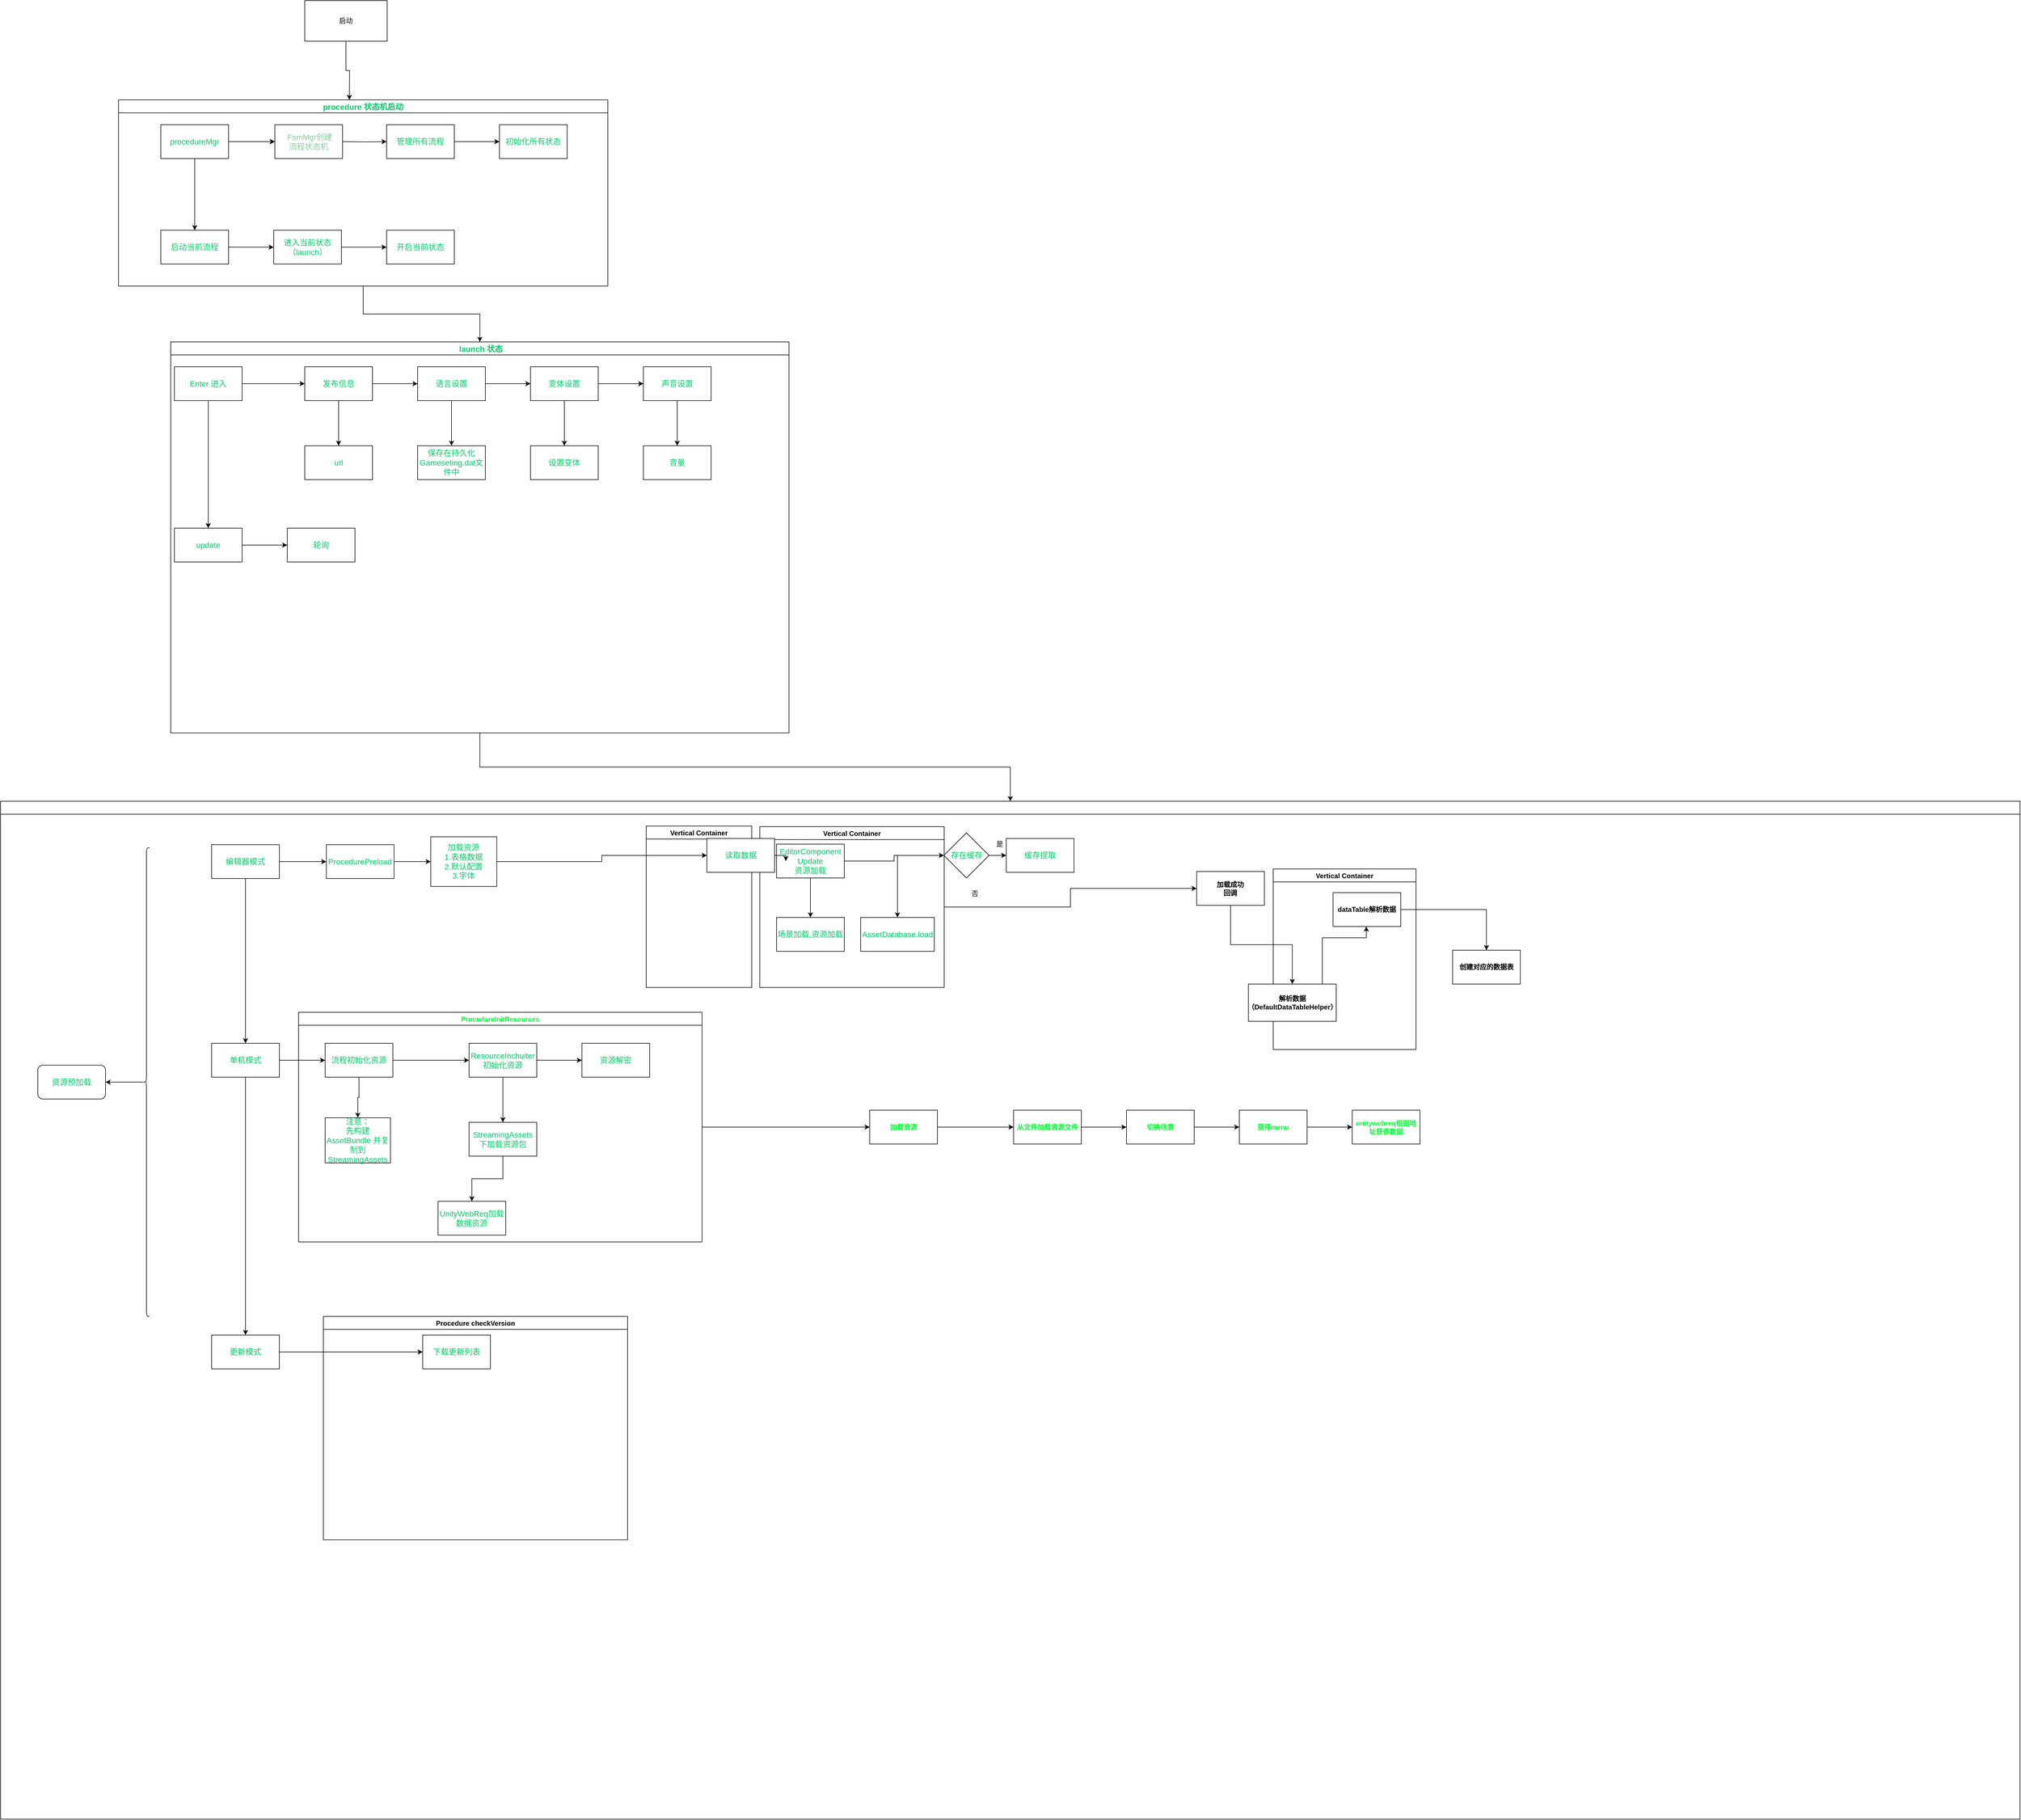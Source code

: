 <mxfile version="17.4.5" type="github">
  <diagram id="7TpPgldkTkO0zqsgpUo0" name="Page-1">
    <mxGraphModel dx="2249" dy="794" grid="1" gridSize="11" guides="1" tooltips="1" connect="1" arrows="1" fold="1" page="1" pageScale="1" pageWidth="827" pageHeight="1169" math="0" shadow="0">
      <root>
        <mxCell id="0" />
        <mxCell id="1" parent="0" />
        <mxCell id="_-COGv22CjztJWk0gib3-22" value="&lt;span style=&quot;color: rgb(131 , 206 , 154)&quot;&gt;&amp;nbsp;FsmMgr创建&lt;br&gt;流程状态机&lt;/span&gt;" style="whiteSpace=wrap;html=1;fontSize=14;fontColor=#00CC66;" parent="1" vertex="1">
          <mxGeometry x="431" y="363" width="120" height="60" as="geometry" />
        </mxCell>
        <mxCell id="_-COGv22CjztJWk0gib3-4" value="" style="edgeStyle=orthogonalEdgeStyle;rounded=0;orthogonalLoop=1;jettySize=auto;html=1;" parent="1" source="_-COGv22CjztJWk0gib3-1" edge="1">
          <mxGeometry relative="1" as="geometry">
            <mxPoint x="563" y="319" as="targetPoint" />
          </mxGeometry>
        </mxCell>
        <mxCell id="_-COGv22CjztJWk0gib3-1" value="启动&lt;br&gt;" style="whiteSpace=wrap;html=1;container=1;" parent="1" vertex="1">
          <mxGeometry x="484" y="143" width="146" height="72" as="geometry">
            <mxRectangle x="360" y="170" width="55" height="22" as="alternateBounds" />
          </mxGeometry>
        </mxCell>
        <mxCell id="_-COGv22CjztJWk0gib3-29" value="" style="edgeStyle=orthogonalEdgeStyle;rounded=0;orthogonalLoop=1;jettySize=auto;html=1;fontSize=14;fontColor=#00CC66;" parent="1" source="_-COGv22CjztJWk0gib3-5" target="_-COGv22CjztJWk0gib3-28" edge="1">
          <mxGeometry relative="1" as="geometry" />
        </mxCell>
        <mxCell id="_-COGv22CjztJWk0gib3-23" value="" style="edgeStyle=orthogonalEdgeStyle;rounded=0;orthogonalLoop=1;jettySize=auto;html=1;fontSize=14;fontColor=#00CC66;" parent="1" source="_-COGv22CjztJWk0gib3-19" target="_-COGv22CjztJWk0gib3-22" edge="1">
          <mxGeometry relative="1" as="geometry" />
        </mxCell>
        <mxCell id="_-COGv22CjztJWk0gib3-33" value="" style="edgeStyle=orthogonalEdgeStyle;rounded=0;orthogonalLoop=1;jettySize=auto;html=1;fontSize=14;fontColor=#00CC66;" parent="1" source="_-COGv22CjztJWk0gib3-19" edge="1">
          <mxGeometry relative="1" as="geometry">
            <mxPoint x="431" y="393" as="targetPoint" />
          </mxGeometry>
        </mxCell>
        <mxCell id="_-COGv22CjztJWk0gib3-94" value="" style="edgeStyle=orthogonalEdgeStyle;rounded=0;orthogonalLoop=1;jettySize=auto;html=1;fontSize=14;fontColor=#00CC66;" parent="1" source="_-COGv22CjztJWk0gib3-28" target="_-COGv22CjztJWk0gib3-82" edge="1">
          <mxGeometry relative="1" as="geometry" />
        </mxCell>
        <mxCell id="_-COGv22CjztJWk0gib3-28" value=" launch 状态" style="swimlane;fontColor=#00CC66;fontSize=14;" parent="1" vertex="1">
          <mxGeometry x="246.5" y="748" width="1095.5" height="693" as="geometry">
            <mxRectangle x="246.5" y="748" width="110" height="23" as="alternateBounds" />
          </mxGeometry>
        </mxCell>
        <mxCell id="_-COGv22CjztJWk0gib3-47" value="" style="edgeStyle=orthogonalEdgeStyle;rounded=0;orthogonalLoop=1;jettySize=auto;html=1;fontSize=14;fontColor=#00CC66;" parent="_-COGv22CjztJWk0gib3-28" source="_-COGv22CjztJWk0gib3-45" target="_-COGv22CjztJWk0gib3-46" edge="1">
          <mxGeometry relative="1" as="geometry" />
        </mxCell>
        <mxCell id="_-COGv22CjztJWk0gib3-79" value="" style="edgeStyle=orthogonalEdgeStyle;rounded=0;orthogonalLoop=1;jettySize=auto;html=1;fontSize=14;fontColor=#00CC66;" parent="_-COGv22CjztJWk0gib3-28" source="_-COGv22CjztJWk0gib3-45" target="_-COGv22CjztJWk0gib3-78" edge="1">
          <mxGeometry relative="1" as="geometry" />
        </mxCell>
        <mxCell id="_-COGv22CjztJWk0gib3-45" value="Enter 进入&lt;br&gt;" style="whiteSpace=wrap;html=1;fontSize=14;fontColor=#00CC66;" parent="_-COGv22CjztJWk0gib3-28" vertex="1">
          <mxGeometry x="6.5" y="44" width="120" height="60" as="geometry" />
        </mxCell>
        <mxCell id="_-COGv22CjztJWk0gib3-52" value="" style="edgeStyle=orthogonalEdgeStyle;rounded=0;orthogonalLoop=1;jettySize=auto;html=1;fontSize=14;fontColor=#00CC66;" parent="_-COGv22CjztJWk0gib3-28" source="_-COGv22CjztJWk0gib3-46" target="_-COGv22CjztJWk0gib3-51" edge="1">
          <mxGeometry relative="1" as="geometry" />
        </mxCell>
        <mxCell id="_-COGv22CjztJWk0gib3-46" value="发布信息" style="whiteSpace=wrap;html=1;fontSize=14;fontColor=#00CC66;container=1;" parent="_-COGv22CjztJWk0gib3-28" vertex="1">
          <mxGeometry x="237.5" y="44" width="120" height="60" as="geometry" />
        </mxCell>
        <mxCell id="_-COGv22CjztJWk0gib3-56" value="" style="edgeStyle=orthogonalEdgeStyle;rounded=0;orthogonalLoop=1;jettySize=auto;html=1;fontSize=14;fontColor=#00CC66;" parent="_-COGv22CjztJWk0gib3-28" source="_-COGv22CjztJWk0gib3-51" target="_-COGv22CjztJWk0gib3-55" edge="1">
          <mxGeometry relative="1" as="geometry" />
        </mxCell>
        <mxCell id="_-COGv22CjztJWk0gib3-51" value="语言设置" style="whiteSpace=wrap;html=1;fontSize=14;fontColor=#00CC66;container=1;" parent="_-COGv22CjztJWk0gib3-28" vertex="1">
          <mxGeometry x="437.5" y="44" width="120" height="60" as="geometry" />
        </mxCell>
        <mxCell id="_-COGv22CjztJWk0gib3-71" value="" style="edgeStyle=orthogonalEdgeStyle;rounded=0;orthogonalLoop=1;jettySize=auto;html=1;fontSize=14;fontColor=#00CC66;" parent="_-COGv22CjztJWk0gib3-28" source="_-COGv22CjztJWk0gib3-55" target="_-COGv22CjztJWk0gib3-70" edge="1">
          <mxGeometry relative="1" as="geometry" />
        </mxCell>
        <mxCell id="_-COGv22CjztJWk0gib3-55" value="变体设置" style="whiteSpace=wrap;html=1;fontSize=14;fontColor=#00CC66;" parent="_-COGv22CjztJWk0gib3-28" vertex="1">
          <mxGeometry x="637.5" y="44" width="120" height="60" as="geometry" />
        </mxCell>
        <mxCell id="_-COGv22CjztJWk0gib3-70" value="声音设置" style="whiteSpace=wrap;html=1;fontSize=14;fontColor=#00CC66;" parent="_-COGv22CjztJWk0gib3-28" vertex="1">
          <mxGeometry x="837.5" y="44" width="120" height="60" as="geometry" />
        </mxCell>
        <mxCell id="_-COGv22CjztJWk0gib3-78" value="update&lt;br&gt;" style="whiteSpace=wrap;html=1;fontSize=14;fontColor=#00CC66;" parent="_-COGv22CjztJWk0gib3-28" vertex="1">
          <mxGeometry x="6.5" y="330" width="120" height="60" as="geometry" />
        </mxCell>
        <mxCell id="_-COGv22CjztJWk0gib3-39" value="" style="edgeStyle=orthogonalEdgeStyle;rounded=0;orthogonalLoop=1;jettySize=auto;html=1;fontSize=14;fontColor=#00CC66;" parent="1" target="_-COGv22CjztJWk0gib3-38" edge="1">
          <mxGeometry relative="1" as="geometry">
            <mxPoint x="551" y="393" as="sourcePoint" />
          </mxGeometry>
        </mxCell>
        <mxCell id="_-COGv22CjztJWk0gib3-5" value="procedure 状态机启动" style="swimlane;fontColor=#00CC66;fontSize=14;" parent="1" vertex="1">
          <mxGeometry x="154" y="319" width="867" height="330" as="geometry">
            <mxRectangle x="154" y="319" width="176" height="23" as="alternateBounds" />
          </mxGeometry>
        </mxCell>
        <mxCell id="_-COGv22CjztJWk0gib3-20" value="启动当前流程" style="whiteSpace=wrap;html=1;fontSize=14;fontColor=#00CC66;" parent="_-COGv22CjztJWk0gib3-5" vertex="1">
          <mxGeometry x="75" y="231" width="120" height="60" as="geometry" />
        </mxCell>
        <mxCell id="_-COGv22CjztJWk0gib3-44" value="" style="edgeStyle=orthogonalEdgeStyle;rounded=0;orthogonalLoop=1;jettySize=auto;html=1;fontSize=14;fontColor=#00CC66;" parent="_-COGv22CjztJWk0gib3-5" source="_-COGv22CjztJWk0gib3-24" target="_-COGv22CjztJWk0gib3-43" edge="1">
          <mxGeometry relative="1" as="geometry" />
        </mxCell>
        <mxCell id="_-COGv22CjztJWk0gib3-24" value="进入当前状态（launch）" style="whiteSpace=wrap;html=1;fontSize=14;fontColor=#00CC66;" parent="_-COGv22CjztJWk0gib3-5" vertex="1">
          <mxGeometry x="275" y="231" width="120" height="60" as="geometry" />
        </mxCell>
        <mxCell id="_-COGv22CjztJWk0gib3-25" value="" style="edgeStyle=orthogonalEdgeStyle;rounded=0;orthogonalLoop=1;jettySize=auto;html=1;fontSize=14;fontColor=#00CC66;" parent="_-COGv22CjztJWk0gib3-5" source="_-COGv22CjztJWk0gib3-20" target="_-COGv22CjztJWk0gib3-24" edge="1">
          <mxGeometry relative="1" as="geometry" />
        </mxCell>
        <mxCell id="_-COGv22CjztJWk0gib3-77" value="" style="edgeStyle=orthogonalEdgeStyle;rounded=0;orthogonalLoop=1;jettySize=auto;html=1;fontSize=14;fontColor=#00CC66;" parent="_-COGv22CjztJWk0gib3-5" source="_-COGv22CjztJWk0gib3-38" target="_-COGv22CjztJWk0gib3-76" edge="1">
          <mxGeometry relative="1" as="geometry" />
        </mxCell>
        <mxCell id="_-COGv22CjztJWk0gib3-38" value="管理所有流程" style="whiteSpace=wrap;html=1;fontSize=14;fontColor=#00CC66;" parent="_-COGv22CjztJWk0gib3-5" vertex="1">
          <mxGeometry x="475" y="44" width="120" height="60" as="geometry" />
        </mxCell>
        <mxCell id="_-COGv22CjztJWk0gib3-19" value="procedureMgr" style="whiteSpace=wrap;html=1;fontSize=14;fontColor=#00CC66;" parent="_-COGv22CjztJWk0gib3-5" vertex="1">
          <mxGeometry x="75" y="44" width="120" height="60" as="geometry" />
        </mxCell>
        <mxCell id="_-COGv22CjztJWk0gib3-21" value="" style="edgeStyle=orthogonalEdgeStyle;rounded=0;orthogonalLoop=1;jettySize=auto;html=1;fontSize=14;fontColor=#00CC66;" parent="_-COGv22CjztJWk0gib3-5" source="_-COGv22CjztJWk0gib3-19" target="_-COGv22CjztJWk0gib3-20" edge="1">
          <mxGeometry relative="1" as="geometry" />
        </mxCell>
        <mxCell id="_-COGv22CjztJWk0gib3-43" value="开启当前状态" style="whiteSpace=wrap;html=1;fontSize=14;fontColor=#00CC66;" parent="_-COGv22CjztJWk0gib3-5" vertex="1">
          <mxGeometry x="475" y="231" width="120" height="60" as="geometry" />
        </mxCell>
        <mxCell id="_-COGv22CjztJWk0gib3-76" value="初始化所有状态" style="whiteSpace=wrap;html=1;fontSize=14;fontColor=#00CC66;" parent="_-COGv22CjztJWk0gib3-5" vertex="1">
          <mxGeometry x="675" y="44" width="120" height="60" as="geometry" />
        </mxCell>
        <mxCell id="_-COGv22CjztJWk0gib3-66" value="url" style="whiteSpace=wrap;html=1;fontSize=14;fontColor=#00CC66;" parent="1" vertex="1">
          <mxGeometry x="484" y="932" width="120" height="60" as="geometry" />
        </mxCell>
        <mxCell id="_-COGv22CjztJWk0gib3-67" value="" style="edgeStyle=orthogonalEdgeStyle;rounded=0;orthogonalLoop=1;jettySize=auto;html=1;fontSize=14;fontColor=#00CC66;" parent="1" source="_-COGv22CjztJWk0gib3-46" target="_-COGv22CjztJWk0gib3-66" edge="1">
          <mxGeometry relative="1" as="geometry" />
        </mxCell>
        <mxCell id="_-COGv22CjztJWk0gib3-68" value="保存在持久化Gameseting.dat文件中" style="whiteSpace=wrap;html=1;fontSize=14;fontColor=#00CC66;" parent="1" vertex="1">
          <mxGeometry x="684" y="932" width="120" height="60" as="geometry" />
        </mxCell>
        <mxCell id="_-COGv22CjztJWk0gib3-69" value="" style="edgeStyle=orthogonalEdgeStyle;rounded=0;orthogonalLoop=1;jettySize=auto;html=1;fontSize=14;fontColor=#00CC66;" parent="1" source="_-COGv22CjztJWk0gib3-51" target="_-COGv22CjztJWk0gib3-68" edge="1">
          <mxGeometry relative="1" as="geometry" />
        </mxCell>
        <mxCell id="_-COGv22CjztJWk0gib3-72" value="设置变体" style="whiteSpace=wrap;html=1;fontSize=14;fontColor=#00CC66;" parent="1" vertex="1">
          <mxGeometry x="884" y="932" width="120" height="60" as="geometry" />
        </mxCell>
        <mxCell id="_-COGv22CjztJWk0gib3-73" value="" style="edgeStyle=orthogonalEdgeStyle;rounded=0;orthogonalLoop=1;jettySize=auto;html=1;fontSize=14;fontColor=#00CC66;" parent="1" source="_-COGv22CjztJWk0gib3-55" target="_-COGv22CjztJWk0gib3-72" edge="1">
          <mxGeometry relative="1" as="geometry" />
        </mxCell>
        <mxCell id="_-COGv22CjztJWk0gib3-74" value="音量" style="whiteSpace=wrap;html=1;fontSize=14;fontColor=#00CC66;" parent="1" vertex="1">
          <mxGeometry x="1084" y="932" width="120" height="60" as="geometry" />
        </mxCell>
        <mxCell id="_-COGv22CjztJWk0gib3-75" value="" style="edgeStyle=orthogonalEdgeStyle;rounded=0;orthogonalLoop=1;jettySize=auto;html=1;fontSize=14;fontColor=#00CC66;" parent="1" source="_-COGv22CjztJWk0gib3-70" target="_-COGv22CjztJWk0gib3-74" edge="1">
          <mxGeometry relative="1" as="geometry" />
        </mxCell>
        <mxCell id="_-COGv22CjztJWk0gib3-80" value="轮询" style="whiteSpace=wrap;html=1;fontSize=14;fontColor=#00CC66;" parent="1" vertex="1">
          <mxGeometry x="453" y="1078" width="120" height="60" as="geometry" />
        </mxCell>
        <mxCell id="_-COGv22CjztJWk0gib3-81" value="" style="edgeStyle=orthogonalEdgeStyle;rounded=0;orthogonalLoop=1;jettySize=auto;html=1;fontSize=14;fontColor=#00CC66;" parent="1" source="_-COGv22CjztJWk0gib3-78" target="_-COGv22CjztJWk0gib3-80" edge="1">
          <mxGeometry relative="1" as="geometry" />
        </mxCell>
        <mxCell id="_-COGv22CjztJWk0gib3-82" value="slash流程" style="swimlane;fontColor=#FFFFFF;fontSize=14;startSize=23;labelBackgroundColor=default;" parent="1" vertex="1">
          <mxGeometry x="-55" y="1562" width="3578.25" height="1804" as="geometry">
            <mxRectangle x="242" y="1518" width="110" height="23" as="alternateBounds" />
          </mxGeometry>
        </mxCell>
        <mxCell id="_-COGv22CjztJWk0gib3-84" value="" style="edgeStyle=orthogonalEdgeStyle;rounded=0;orthogonalLoop=1;jettySize=auto;html=1;fontSize=14;fontColor=#00CC66;" parent="_-COGv22CjztJWk0gib3-82" source="_-COGv22CjztJWk0gib3-85" target="_-COGv22CjztJWk0gib3-93" edge="1">
          <mxGeometry relative="1" as="geometry" />
        </mxCell>
        <mxCell id="_-COGv22CjztJWk0gib3-85" value="编辑器模式" style="whiteSpace=wrap;html=1;fontSize=14;fontColor=#00CC66;" parent="_-COGv22CjztJWk0gib3-82" vertex="1">
          <mxGeometry x="374" y="77" width="120" height="60" as="geometry" />
        </mxCell>
        <mxCell id="_-COGv22CjztJWk0gib3-86" value="" style="edgeStyle=orthogonalEdgeStyle;rounded=0;orthogonalLoop=1;jettySize=auto;html=1;fontSize=14;fontColor=#00CC66;" parent="_-COGv22CjztJWk0gib3-82" edge="1">
          <mxGeometry relative="1" as="geometry">
            <mxPoint x="357.5" y="74" as="sourcePoint" />
          </mxGeometry>
        </mxCell>
        <mxCell id="_-COGv22CjztJWk0gib3-88" value="" style="edgeStyle=orthogonalEdgeStyle;rounded=0;orthogonalLoop=1;jettySize=auto;html=1;fontSize=14;fontColor=#00CC66;" parent="_-COGv22CjztJWk0gib3-82" edge="1">
          <mxGeometry relative="1" as="geometry">
            <mxPoint x="557.5" y="74" as="sourcePoint" />
          </mxGeometry>
        </mxCell>
        <mxCell id="_-COGv22CjztJWk0gib3-90" value="" style="edgeStyle=orthogonalEdgeStyle;rounded=0;orthogonalLoop=1;jettySize=auto;html=1;fontSize=14;fontColor=#00CC66;" parent="_-COGv22CjztJWk0gib3-82" edge="1">
          <mxGeometry relative="1" as="geometry">
            <mxPoint x="757.5" y="74" as="sourcePoint" />
          </mxGeometry>
        </mxCell>
        <mxCell id="_-COGv22CjztJWk0gib3-93" value="单机模式" style="whiteSpace=wrap;html=1;fontSize=14;fontColor=#00CC66;" parent="_-COGv22CjztJWk0gib3-82" vertex="1">
          <mxGeometry x="374" y="429" width="120" height="60" as="geometry" />
        </mxCell>
        <mxCell id="_-COGv22CjztJWk0gib3-104" value="" style="edgeStyle=orthogonalEdgeStyle;rounded=0;orthogonalLoop=1;jettySize=auto;html=1;fontSize=14;fontColor=#00CC66;" parent="_-COGv22CjztJWk0gib3-82" source="_-COGv22CjztJWk0gib3-102" target="_-COGv22CjztJWk0gib3-103" edge="1">
          <mxGeometry relative="1" as="geometry" />
        </mxCell>
        <mxCell id="_-COGv22CjztJWk0gib3-102" value="" style="shape=curlyBracket;whiteSpace=wrap;html=1;rounded=1;fontSize=14;fontColor=#00CC66;size=0.5;" parent="_-COGv22CjztJWk0gib3-82" vertex="1">
          <mxGeometry x="253" y="82.5" width="11" height="830.5" as="geometry" />
        </mxCell>
        <mxCell id="_-COGv22CjztJWk0gib3-103" value="资源预加载" style="rounded=1;whiteSpace=wrap;html=1;fontSize=14;fontColor=#00CC66;" parent="_-COGv22CjztJWk0gib3-82" vertex="1">
          <mxGeometry x="66" y="467.75" width="120" height="60" as="geometry" />
        </mxCell>
        <mxCell id="_-COGv22CjztJWk0gib3-108" value="" style="edgeStyle=orthogonalEdgeStyle;rounded=0;orthogonalLoop=1;jettySize=auto;html=1;fontSize=14;fontColor=#00CC66;" parent="_-COGv22CjztJWk0gib3-82" source="_-COGv22CjztJWk0gib3-93" target="_-COGv22CjztJWk0gib3-107" edge="1">
          <mxGeometry relative="1" as="geometry" />
        </mxCell>
        <mxCell id="_-COGv22CjztJWk0gib3-105" value="ProcedurePreload" style="whiteSpace=wrap;html=1;fontSize=14;fontColor=#00CC66;" parent="_-COGv22CjztJWk0gib3-82" vertex="1">
          <mxGeometry x="577.25" y="77" width="120" height="60" as="geometry" />
        </mxCell>
        <mxCell id="_-COGv22CjztJWk0gib3-106" value="" style="edgeStyle=orthogonalEdgeStyle;rounded=0;orthogonalLoop=1;jettySize=auto;html=1;fontSize=14;fontColor=#00CC66;" parent="_-COGv22CjztJWk0gib3-82" source="_-COGv22CjztJWk0gib3-85" target="_-COGv22CjztJWk0gib3-105" edge="1">
          <mxGeometry relative="1" as="geometry" />
        </mxCell>
        <mxCell id="_-COGv22CjztJWk0gib3-151" value="加载资源&lt;br&gt;1.表格数据&lt;br&gt;2.默认配置&lt;br&gt;3.字体" style="whiteSpace=wrap;html=1;fontSize=14;fontColor=#00CC66;" parent="_-COGv22CjztJWk0gib3-82" vertex="1">
          <mxGeometry x="762.25" y="63" width="117" height="88" as="geometry" />
        </mxCell>
        <mxCell id="_-COGv22CjztJWk0gib3-152" value="" style="edgeStyle=orthogonalEdgeStyle;rounded=0;orthogonalLoop=1;jettySize=auto;html=1;fontSize=14;fontColor=#00CC66;" parent="_-COGv22CjztJWk0gib3-82" source="_-COGv22CjztJWk0gib3-105" target="_-COGv22CjztJWk0gib3-151" edge="1">
          <mxGeometry relative="1" as="geometry" />
        </mxCell>
        <mxCell id="EhIo-l_EZ7HQWAIkAZyg-7" value="缓存提取" style="whiteSpace=wrap;html=1;fontSize=14;fontColor=#00CC66;" parent="_-COGv22CjztJWk0gib3-82" vertex="1">
          <mxGeometry x="1782" y="66" width="120" height="60" as="geometry" />
        </mxCell>
        <mxCell id="EhIo-l_EZ7HQWAIkAZyg-13" value="Vertical Container" style="swimlane;" parent="_-COGv22CjztJWk0gib3-82" vertex="1">
          <mxGeometry x="1345.25" y="45" width="326.75" height="285" as="geometry">
            <mxRectangle x="1345.25" y="45" width="132" height="23" as="alternateBounds" />
          </mxGeometry>
        </mxCell>
        <mxCell id="EhIo-l_EZ7HQWAIkAZyg-10" value="AssetDatabase.load" style="whiteSpace=wrap;html=1;fontSize=14;fontColor=#00CC66;" parent="EhIo-l_EZ7HQWAIkAZyg-13" vertex="1">
          <mxGeometry x="178.75" y="161" width="130.5" height="60" as="geometry" />
        </mxCell>
        <mxCell id="EhIo-l_EZ7HQWAIkAZyg-1" value="EditorComponent Update&lt;br&gt;资源加载" style="whiteSpace=wrap;html=1;fontSize=14;fontColor=#00CC66;" parent="EhIo-l_EZ7HQWAIkAZyg-13" vertex="1">
          <mxGeometry x="29.75" y="31" width="120" height="60" as="geometry" />
        </mxCell>
        <mxCell id="EhIo-l_EZ7HQWAIkAZyg-26" value="场景加载,资源加载" style="whiteSpace=wrap;html=1;fontSize=14;fontColor=#00CC66;" parent="EhIo-l_EZ7HQWAIkAZyg-13" vertex="1">
          <mxGeometry x="29.75" y="161" width="120" height="60" as="geometry" />
        </mxCell>
        <mxCell id="EhIo-l_EZ7HQWAIkAZyg-27" value="" style="edgeStyle=orthogonalEdgeStyle;rounded=0;orthogonalLoop=1;jettySize=auto;html=1;fontFamily=Helvetica;fontSize=12;fontColor=default;startSize=23;" parent="EhIo-l_EZ7HQWAIkAZyg-13" source="EhIo-l_EZ7HQWAIkAZyg-1" target="EhIo-l_EZ7HQWAIkAZyg-26" edge="1">
          <mxGeometry relative="1" as="geometry" />
        </mxCell>
        <mxCell id="EhIo-l_EZ7HQWAIkAZyg-20" value="Vertical Container" style="swimlane;fontFamily=Helvetica;fontSize=12;fontColor=default;startSize=23;strokeColor=default;fillColor=default;" parent="_-COGv22CjztJWk0gib3-82" vertex="1">
          <mxGeometry x="2255" y="120" width="253" height="320" as="geometry" />
        </mxCell>
        <mxCell id="EhIo-l_EZ7HQWAIkAZyg-16" value="解析数据&lt;br&gt;（DefaultDataTableHelper）" style="whiteSpace=wrap;html=1;fontStyle=1;startSize=23;" parent="EhIo-l_EZ7HQWAIkAZyg-20" vertex="1">
          <mxGeometry x="-44" y="204" width="155.62" height="66" as="geometry" />
        </mxCell>
        <mxCell id="EhIo-l_EZ7HQWAIkAZyg-18" value="dataTable解析数据" style="whiteSpace=wrap;html=1;fontStyle=1;startSize=23;" parent="EhIo-l_EZ7HQWAIkAZyg-20" vertex="1">
          <mxGeometry x="106" y="42" width="120" height="60" as="geometry" />
        </mxCell>
        <mxCell id="EhIo-l_EZ7HQWAIkAZyg-19" value="" style="edgeStyle=orthogonalEdgeStyle;rounded=0;orthogonalLoop=1;jettySize=auto;html=1;fontFamily=Helvetica;fontSize=12;fontColor=default;startSize=23;" parent="EhIo-l_EZ7HQWAIkAZyg-20" source="EhIo-l_EZ7HQWAIkAZyg-16" target="EhIo-l_EZ7HQWAIkAZyg-18" edge="1">
          <mxGeometry relative="1" as="geometry">
            <Array as="points">
              <mxPoint x="87" y="122" />
              <mxPoint x="165" y="122" />
            </Array>
          </mxGeometry>
        </mxCell>
        <mxCell id="EhIo-l_EZ7HQWAIkAZyg-25" value="Vertical Container" style="swimlane;fontFamily=Helvetica;fontSize=12;fontColor=default;startSize=23;strokeColor=default;fillColor=default;" parent="_-COGv22CjztJWk0gib3-82" vertex="1">
          <mxGeometry x="1144" y="44" width="187" height="286" as="geometry" />
        </mxCell>
        <mxCell id="EhIo-l_EZ7HQWAIkAZyg-90" value="ProcedureInitResources" style="swimlane;fontFamily=Helvetica;fontSize=12;fontColor=#00FF33;startSize=23;strokeColor=default;fillColor=default;" parent="_-COGv22CjztJWk0gib3-82" vertex="1">
          <mxGeometry x="528" y="374" width="715" height="407" as="geometry" />
        </mxCell>
        <mxCell id="_-COGv22CjztJWk0gib3-107" value="流程初始化资源" style="whiteSpace=wrap;html=1;fontSize=14;fontColor=#00CC66;" parent="EhIo-l_EZ7HQWAIkAZyg-90" vertex="1">
          <mxGeometry x="47.13" y="55" width="120" height="60" as="geometry" />
        </mxCell>
        <mxCell id="EhIo-l_EZ7HQWAIkAZyg-91" value="注意：&lt;br&gt;先构建 AssetBundle 并复制到 StreamingAssets" style="whiteSpace=wrap;html=1;fontSize=14;fontColor=#00CC66;" parent="EhIo-l_EZ7HQWAIkAZyg-90" vertex="1">
          <mxGeometry x="47.13" y="187" width="115.75" height="80" as="geometry" />
        </mxCell>
        <mxCell id="EhIo-l_EZ7HQWAIkAZyg-92" value="" style="edgeStyle=orthogonalEdgeStyle;rounded=0;orthogonalLoop=1;jettySize=auto;html=1;fontFamily=Helvetica;fontSize=12;fontColor=default;startSize=23;" parent="EhIo-l_EZ7HQWAIkAZyg-90" source="_-COGv22CjztJWk0gib3-107" target="EhIo-l_EZ7HQWAIkAZyg-91" edge="1">
          <mxGeometry relative="1" as="geometry" />
        </mxCell>
        <mxCell id="KLyLnzfEowh77u5Ol5c0-5" value="UnityWebReq加载数据资源" style="whiteSpace=wrap;html=1;fontSize=14;fontColor=#00CC66;" vertex="1" parent="EhIo-l_EZ7HQWAIkAZyg-90">
          <mxGeometry x="247.13" y="335" width="120" height="60" as="geometry" />
        </mxCell>
        <mxCell id="_-COGv22CjztJWk0gib3-95" value="更新模式" style="whiteSpace=wrap;html=1;fontSize=14;fontColor=#00CC66;" parent="_-COGv22CjztJWk0gib3-82" vertex="1">
          <mxGeometry x="374" y="946" width="120" height="60" as="geometry" />
        </mxCell>
        <mxCell id="_-COGv22CjztJWk0gib3-96" value="" style="edgeStyle=orthogonalEdgeStyle;rounded=0;orthogonalLoop=1;jettySize=auto;html=1;fontSize=14;fontColor=#00CC66;exitX=0.5;exitY=1;exitDx=0;exitDy=0;" parent="_-COGv22CjztJWk0gib3-82" source="_-COGv22CjztJWk0gib3-93" target="_-COGv22CjztJWk0gib3-95" edge="1">
          <mxGeometry relative="1" as="geometry">
            <mxPoint x="434.62" y="361.5" as="sourcePoint" />
          </mxGeometry>
        </mxCell>
        <mxCell id="_-COGv22CjztJWk0gib3-110" value="" style="edgeStyle=orthogonalEdgeStyle;rounded=0;orthogonalLoop=1;jettySize=auto;html=1;fontSize=14;fontColor=#00CC66;" parent="_-COGv22CjztJWk0gib3-82" source="_-COGv22CjztJWk0gib3-95" target="_-COGv22CjztJWk0gib3-109" edge="1">
          <mxGeometry relative="1" as="geometry" />
        </mxCell>
        <mxCell id="sLLPVfTlJCf7HtXLSMU4-2" value="Procedure checkVersion" style="swimlane;" parent="_-COGv22CjztJWk0gib3-82" vertex="1">
          <mxGeometry x="572" y="913" width="539" height="396" as="geometry" />
        </mxCell>
        <mxCell id="_-COGv22CjztJWk0gib3-109" value="下载更新列表" style="whiteSpace=wrap;html=1;fontSize=14;fontColor=#00CC66;" parent="sLLPVfTlJCf7HtXLSMU4-2" vertex="1">
          <mxGeometry x="176" y="33" width="120" height="60" as="geometry" />
        </mxCell>
        <mxCell id="KLyLnzfEowh77u5Ol5c0-9" value="加载资源" style="whiteSpace=wrap;html=1;fontColor=#00FF33;fontStyle=1;startSize=23;" vertex="1" parent="_-COGv22CjztJWk0gib3-82">
          <mxGeometry x="1540" y="547.5" width="120" height="60" as="geometry" />
        </mxCell>
        <mxCell id="KLyLnzfEowh77u5Ol5c0-10" value="" style="edgeStyle=orthogonalEdgeStyle;rounded=0;orthogonalLoop=1;jettySize=auto;html=1;fontColor=#00FF33;" edge="1" parent="_-COGv22CjztJWk0gib3-82" source="EhIo-l_EZ7HQWAIkAZyg-90" target="KLyLnzfEowh77u5Ol5c0-9">
          <mxGeometry relative="1" as="geometry" />
        </mxCell>
        <mxCell id="KLyLnzfEowh77u5Ol5c0-18" value="unitywebreq根据地址获得数据" style="whiteSpace=wrap;html=1;fontColor=#00FF33;fontStyle=1;startSize=23;" vertex="1" parent="_-COGv22CjztJWk0gib3-82">
          <mxGeometry x="2395" y="547.5" width="120" height="60" as="geometry" />
        </mxCell>
        <mxCell id="EhIo-l_EZ7HQWAIkAZyg-2" value="" style="edgeStyle=orthogonalEdgeStyle;rounded=0;orthogonalLoop=1;jettySize=auto;html=1;" parent="1" source="_-COGv22CjztJWk0gib3-154" target="EhIo-l_EZ7HQWAIkAZyg-1" edge="1">
          <mxGeometry relative="1" as="geometry" />
        </mxCell>
        <mxCell id="_-COGv22CjztJWk0gib3-154" value="读取数据" style="whiteSpace=wrap;html=1;fontSize=14;fontColor=#00CC66;" parent="1" vertex="1">
          <mxGeometry x="1196.5" y="1628" width="120" height="60" as="geometry" />
        </mxCell>
        <mxCell id="_-COGv22CjztJWk0gib3-155" value="" style="edgeStyle=orthogonalEdgeStyle;rounded=0;orthogonalLoop=1;jettySize=auto;html=1;fontSize=14;fontColor=#00CC66;" parent="1" source="_-COGv22CjztJWk0gib3-151" target="_-COGv22CjztJWk0gib3-154" edge="1">
          <mxGeometry relative="1" as="geometry" />
        </mxCell>
        <mxCell id="EhIo-l_EZ7HQWAIkAZyg-6" value="" style="edgeStyle=orthogonalEdgeStyle;rounded=0;orthogonalLoop=1;jettySize=auto;html=1;" parent="1" source="EhIo-l_EZ7HQWAIkAZyg-1" target="EhIo-l_EZ7HQWAIkAZyg-5" edge="1">
          <mxGeometry relative="1" as="geometry" />
        </mxCell>
        <mxCell id="EhIo-l_EZ7HQWAIkAZyg-8" value="" style="edgeStyle=orthogonalEdgeStyle;rounded=0;orthogonalLoop=1;jettySize=auto;html=1;" parent="1" source="EhIo-l_EZ7HQWAIkAZyg-5" target="EhIo-l_EZ7HQWAIkAZyg-7" edge="1">
          <mxGeometry relative="1" as="geometry" />
        </mxCell>
        <mxCell id="EhIo-l_EZ7HQWAIkAZyg-11" value="" style="edgeStyle=orthogonalEdgeStyle;rounded=0;orthogonalLoop=1;jettySize=auto;html=1;" parent="1" source="EhIo-l_EZ7HQWAIkAZyg-5" target="EhIo-l_EZ7HQWAIkAZyg-10" edge="1">
          <mxGeometry relative="1" as="geometry" />
        </mxCell>
        <mxCell id="EhIo-l_EZ7HQWAIkAZyg-5" value="存在缓存" style="rhombus;whiteSpace=wrap;html=1;fontSize=14;fontColor=#00CC66;" parent="1" vertex="1">
          <mxGeometry x="1616.5" y="1618" width="80" height="80" as="geometry" />
        </mxCell>
        <mxCell id="EhIo-l_EZ7HQWAIkAZyg-9" value="是" style="text;html=1;align=center;verticalAlign=middle;resizable=0;points=[];autosize=1;strokeColor=none;fillColor=none;" parent="1" vertex="1">
          <mxGeometry x="1698" y="1627" width="33" height="22" as="geometry" />
        </mxCell>
        <mxCell id="EhIo-l_EZ7HQWAIkAZyg-12" value="否" style="text;html=1;align=center;verticalAlign=middle;resizable=0;points=[];autosize=1;strokeColor=none;fillColor=none;" parent="1" vertex="1">
          <mxGeometry x="1654" y="1715" width="33" height="22" as="geometry" />
        </mxCell>
        <mxCell id="EhIo-l_EZ7HQWAIkAZyg-17" value="" style="edgeStyle=orthogonalEdgeStyle;rounded=0;orthogonalLoop=1;jettySize=auto;html=1;fontFamily=Helvetica;fontSize=12;fontColor=default;startSize=23;" parent="1" source="EhIo-l_EZ7HQWAIkAZyg-14" target="EhIo-l_EZ7HQWAIkAZyg-16" edge="1">
          <mxGeometry relative="1" as="geometry" />
        </mxCell>
        <mxCell id="EhIo-l_EZ7HQWAIkAZyg-14" value="加载成功&lt;br&gt;回调&lt;br&gt;" style="whiteSpace=wrap;html=1;fontStyle=1;startSize=23;" parent="1" vertex="1">
          <mxGeometry x="2064.375" y="1686.5" width="120" height="60" as="geometry" />
        </mxCell>
        <mxCell id="EhIo-l_EZ7HQWAIkAZyg-15" value="" style="edgeStyle=orthogonalEdgeStyle;rounded=0;orthogonalLoop=1;jettySize=auto;html=1;fontFamily=Helvetica;fontSize=12;fontColor=default;startSize=23;" parent="1" source="EhIo-l_EZ7HQWAIkAZyg-13" target="EhIo-l_EZ7HQWAIkAZyg-14" edge="1">
          <mxGeometry relative="1" as="geometry" />
        </mxCell>
        <mxCell id="EhIo-l_EZ7HQWAIkAZyg-21" value="创建对应的数据表" style="whiteSpace=wrap;html=1;fontStyle=1;startSize=23;" parent="1" vertex="1">
          <mxGeometry x="2517.81" y="1826" width="120" height="60" as="geometry" />
        </mxCell>
        <mxCell id="EhIo-l_EZ7HQWAIkAZyg-22" value="" style="edgeStyle=orthogonalEdgeStyle;rounded=0;orthogonalLoop=1;jettySize=auto;html=1;fontFamily=Helvetica;fontSize=12;fontColor=default;startSize=23;" parent="1" source="EhIo-l_EZ7HQWAIkAZyg-18" target="EhIo-l_EZ7HQWAIkAZyg-21" edge="1">
          <mxGeometry relative="1" as="geometry" />
        </mxCell>
        <mxCell id="KLyLnzfEowh77u5Ol5c0-4" value="" style="edgeStyle=orthogonalEdgeStyle;rounded=0;orthogonalLoop=1;jettySize=auto;html=1;fontColor=#00FF33;" edge="1" parent="1" source="KLyLnzfEowh77u5Ol5c0-1" target="KLyLnzfEowh77u5Ol5c0-3">
          <mxGeometry relative="1" as="geometry" />
        </mxCell>
        <mxCell id="KLyLnzfEowh77u5Ol5c0-8" value="" style="edgeStyle=orthogonalEdgeStyle;rounded=0;orthogonalLoop=1;jettySize=auto;html=1;fontColor=#00FF33;" edge="1" parent="1" source="KLyLnzfEowh77u5Ol5c0-1" target="KLyLnzfEowh77u5Ol5c0-7">
          <mxGeometry relative="1" as="geometry" />
        </mxCell>
        <mxCell id="KLyLnzfEowh77u5Ol5c0-1" value="ResourceInchuiter&lt;br&gt;初始化资源" style="whiteSpace=wrap;html=1;fontSize=14;fontColor=#00CC66;" vertex="1" parent="1">
          <mxGeometry x="775.13" y="1991" width="120" height="60" as="geometry" />
        </mxCell>
        <mxCell id="KLyLnzfEowh77u5Ol5c0-2" value="" style="edgeStyle=orthogonalEdgeStyle;rounded=0;orthogonalLoop=1;jettySize=auto;html=1;fontColor=#00FF33;" edge="1" parent="1" source="_-COGv22CjztJWk0gib3-107" target="KLyLnzfEowh77u5Ol5c0-1">
          <mxGeometry relative="1" as="geometry" />
        </mxCell>
        <mxCell id="KLyLnzfEowh77u5Ol5c0-6" value="" style="edgeStyle=orthogonalEdgeStyle;rounded=0;orthogonalLoop=1;jettySize=auto;html=1;fontColor=#00FF33;" edge="1" parent="1" source="KLyLnzfEowh77u5Ol5c0-3" target="KLyLnzfEowh77u5Ol5c0-5">
          <mxGeometry relative="1" as="geometry" />
        </mxCell>
        <mxCell id="KLyLnzfEowh77u5Ol5c0-3" value="StreamingAssets下加载资源包" style="whiteSpace=wrap;html=1;fontSize=14;fontColor=#00CC66;" vertex="1" parent="1">
          <mxGeometry x="775.13" y="2131" width="120" height="60" as="geometry" />
        </mxCell>
        <mxCell id="KLyLnzfEowh77u5Ol5c0-7" value="资源解密" style="whiteSpace=wrap;html=1;fontSize=14;fontColor=#00CC66;" vertex="1" parent="1">
          <mxGeometry x="975.13" y="1991" width="120" height="60" as="geometry" />
        </mxCell>
        <mxCell id="KLyLnzfEowh77u5Ol5c0-15" value="" style="edgeStyle=orthogonalEdgeStyle;rounded=0;orthogonalLoop=1;jettySize=auto;html=1;fontColor=#00FF33;" edge="1" parent="1" source="KLyLnzfEowh77u5Ol5c0-12" target="KLyLnzfEowh77u5Ol5c0-14">
          <mxGeometry relative="1" as="geometry" />
        </mxCell>
        <mxCell id="KLyLnzfEowh77u5Ol5c0-12" value="从文件加载资源文件" style="whiteSpace=wrap;html=1;fontColor=#00FF33;fontStyle=1;startSize=23;" vertex="1" parent="1">
          <mxGeometry x="1740" y="2109.5" width="120" height="60" as="geometry" />
        </mxCell>
        <mxCell id="KLyLnzfEowh77u5Ol5c0-13" value="" style="edgeStyle=orthogonalEdgeStyle;rounded=0;orthogonalLoop=1;jettySize=auto;html=1;fontColor=#00FF33;" edge="1" parent="1" source="KLyLnzfEowh77u5Ol5c0-9" target="KLyLnzfEowh77u5Ol5c0-12">
          <mxGeometry relative="1" as="geometry" />
        </mxCell>
        <mxCell id="KLyLnzfEowh77u5Ol5c0-17" value="" style="edgeStyle=orthogonalEdgeStyle;rounded=0;orthogonalLoop=1;jettySize=auto;html=1;fontColor=#00FF33;" edge="1" parent="1" source="KLyLnzfEowh77u5Ol5c0-14" target="KLyLnzfEowh77u5Ol5c0-16">
          <mxGeometry relative="1" as="geometry" />
        </mxCell>
        <mxCell id="KLyLnzfEowh77u5Ol5c0-14" value="切换场景" style="whiteSpace=wrap;html=1;fontColor=#00FF33;fontStyle=1;startSize=23;" vertex="1" parent="1">
          <mxGeometry x="1940" y="2109.5" width="120" height="60" as="geometry" />
        </mxCell>
        <mxCell id="KLyLnzfEowh77u5Ol5c0-19" value="" style="edgeStyle=orthogonalEdgeStyle;rounded=0;orthogonalLoop=1;jettySize=auto;html=1;fontColor=#00FF33;" edge="1" parent="1" source="KLyLnzfEowh77u5Ol5c0-16" target="KLyLnzfEowh77u5Ol5c0-18">
          <mxGeometry relative="1" as="geometry" />
        </mxCell>
        <mxCell id="KLyLnzfEowh77u5Ol5c0-16" value="获得menu" style="whiteSpace=wrap;html=1;fontColor=#00FF33;fontStyle=1;startSize=23;" vertex="1" parent="1">
          <mxGeometry x="2140" y="2109.5" width="120" height="60" as="geometry" />
        </mxCell>
      </root>
    </mxGraphModel>
  </diagram>
</mxfile>

